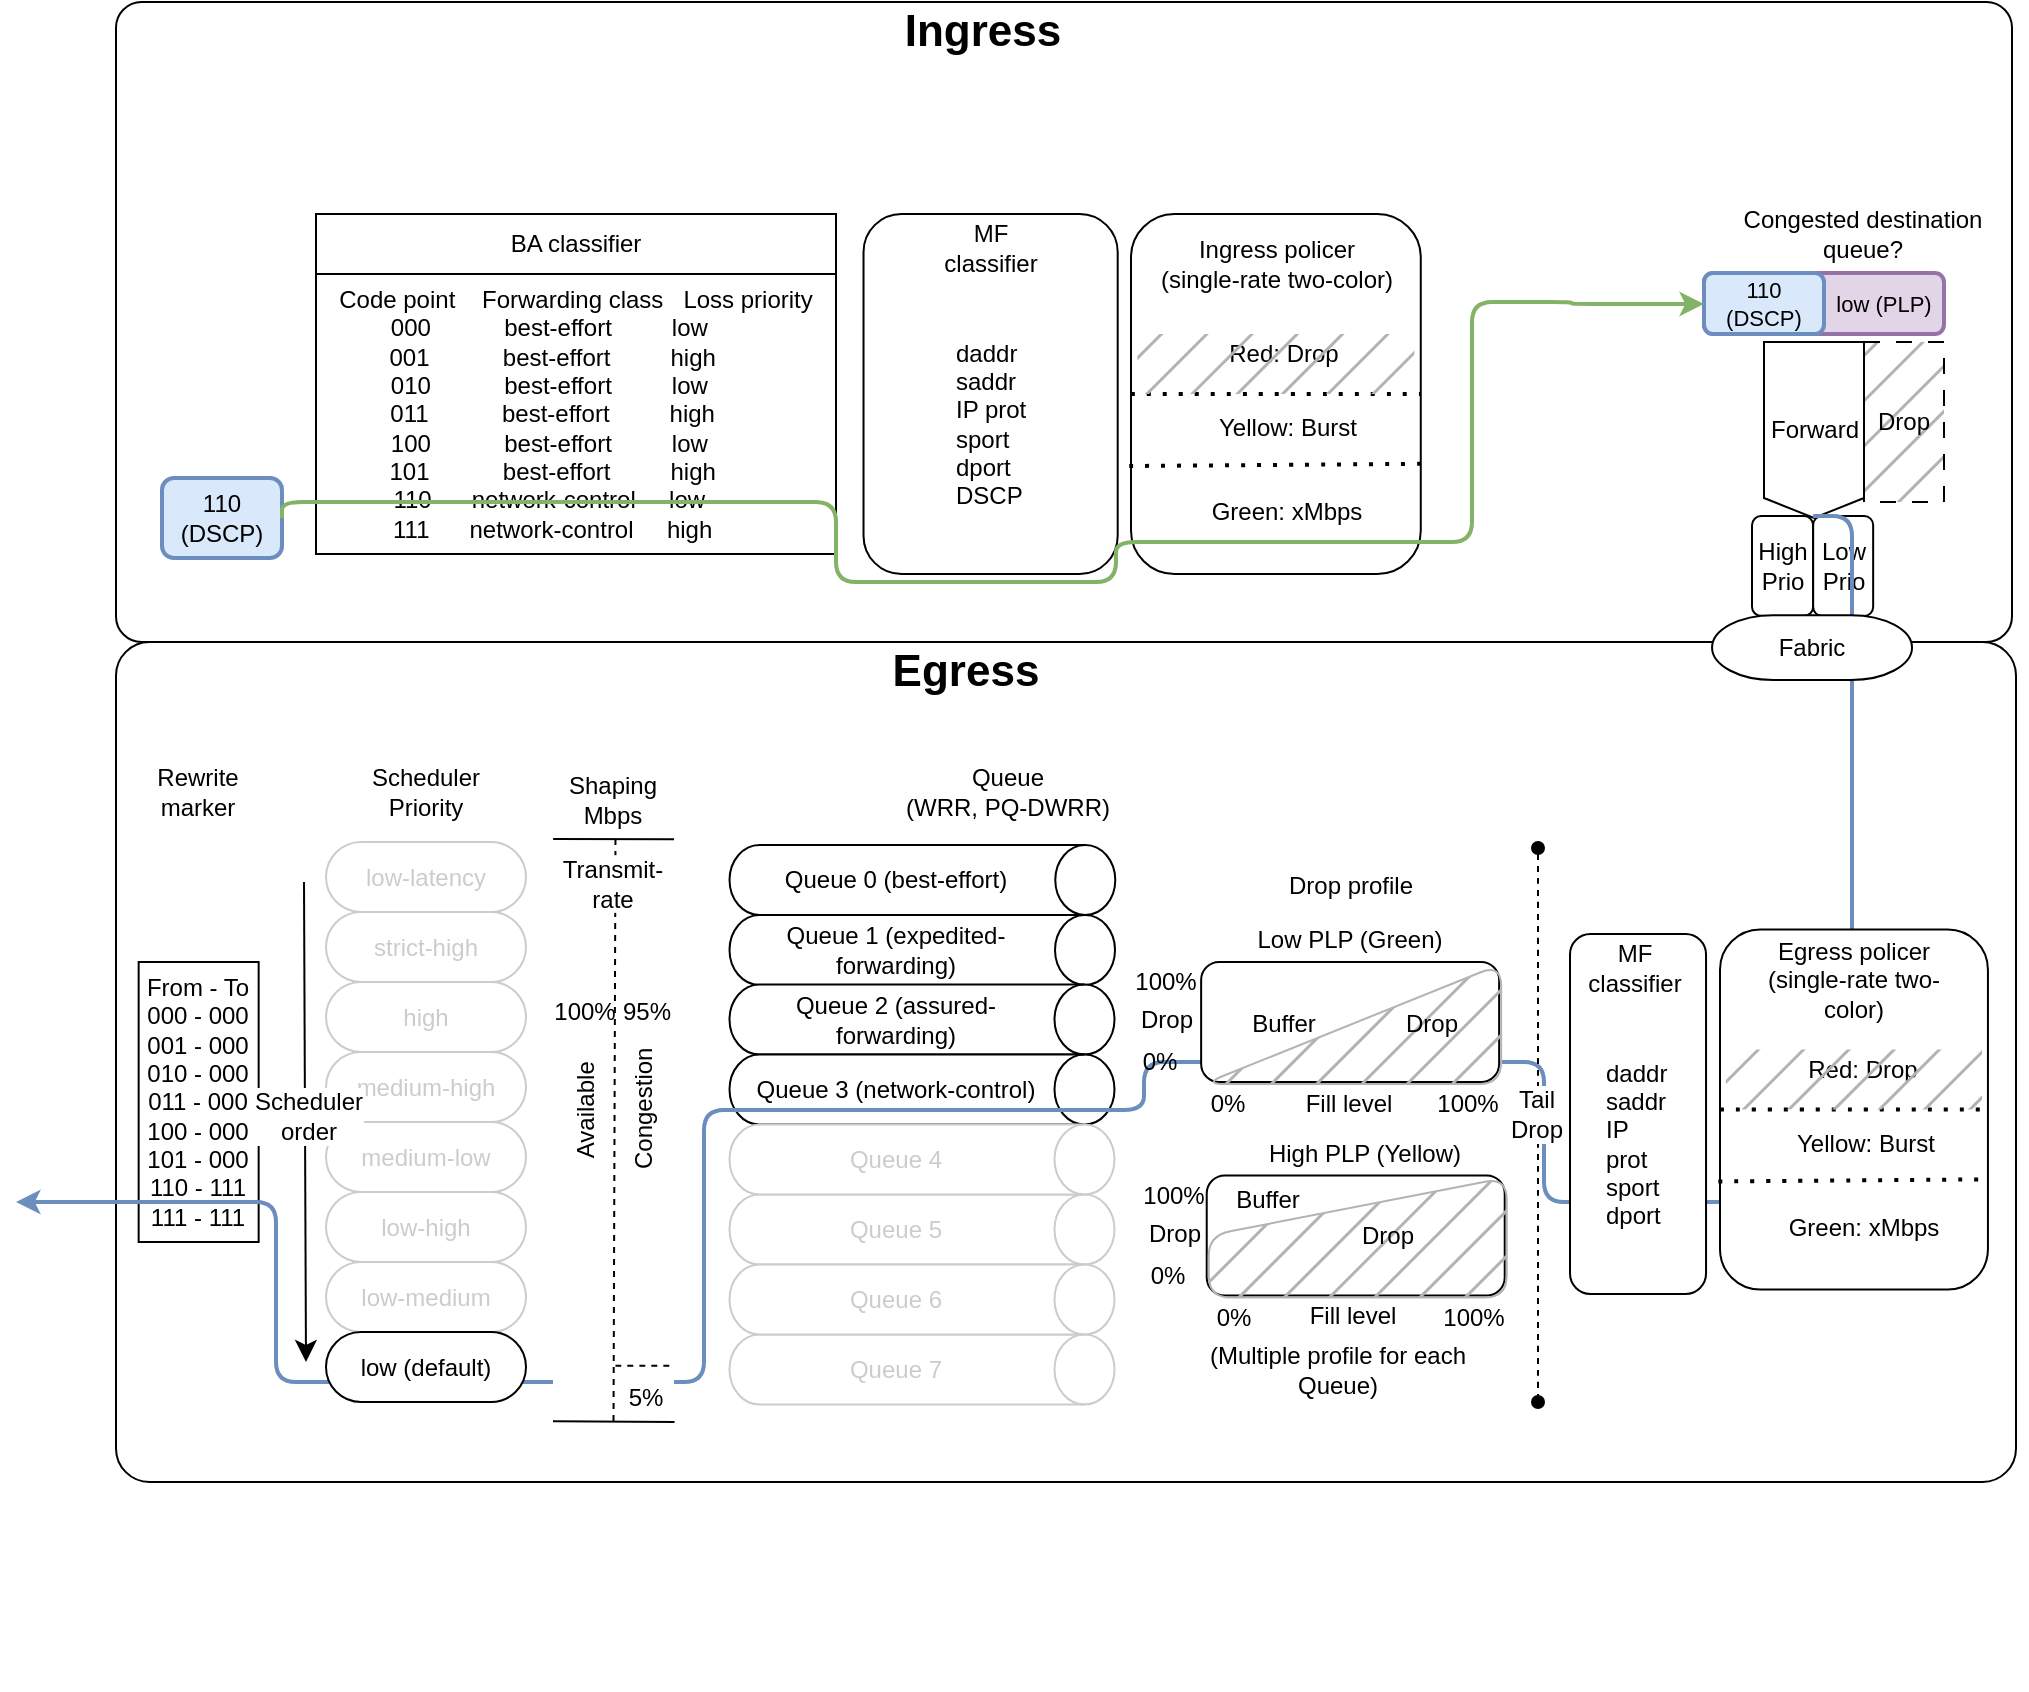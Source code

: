 <mxfile version="26.2.13">
  <diagram name="Page-1" id="kG5d2uivP7wJLAVlX3CE">
    <mxGraphModel dx="1513" dy="1079" grid="1" gridSize="10" guides="1" tooltips="1" connect="1" arrows="1" fold="1" page="1" pageScale="1" pageWidth="850" pageHeight="1100" math="0" shadow="0">
      <root>
        <mxCell id="0" />
        <mxCell id="1" parent="0" />
        <mxCell id="E14LCJ5W_eXGmbQzY-kX-23" value="" style="group;movable=1;resizable=1;rotatable=1;deletable=1;editable=1;locked=0;connectable=1;" parent="1" vertex="1" connectable="0">
          <mxGeometry x="-158" y="110" width="950.546" height="390" as="geometry" />
        </mxCell>
        <mxCell id="E14LCJ5W_eXGmbQzY-kX-21" value="" style="rounded=1;whiteSpace=wrap;html=1;arcSize=4;" parent="E14LCJ5W_eXGmbQzY-kX-23" vertex="1">
          <mxGeometry width="948.0" height="320" as="geometry" />
        </mxCell>
        <mxCell id="E14LCJ5W_eXGmbQzY-kX-22" value="&lt;b&gt;&lt;font style=&quot;font-size: 22px;&quot;&gt;Ingress&lt;/font&gt;&lt;/b&gt;" style="text;html=1;align=center;verticalAlign=middle;whiteSpace=wrap;rounded=0;" parent="E14LCJ5W_eXGmbQzY-kX-23" vertex="1">
          <mxGeometry x="358.959" width="148.535" height="30" as="geometry" />
        </mxCell>
        <mxCell id="E14LCJ5W_eXGmbQzY-kX-68" value="" style="group" parent="E14LCJ5W_eXGmbQzY-kX-23" vertex="1" connectable="0">
          <mxGeometry x="373.763" y="106" width="127.08" height="180" as="geometry" />
        </mxCell>
        <mxCell id="E14LCJ5W_eXGmbQzY-kX-67" value="" style="rounded=1;whiteSpace=wrap;html=1;" parent="E14LCJ5W_eXGmbQzY-kX-68" vertex="1">
          <mxGeometry width="127.08" height="180" as="geometry" />
        </mxCell>
        <mxCell id="E14LCJ5W_eXGmbQzY-kX-51" value="MF classifier" style="text;html=1;align=center;verticalAlign=middle;whiteSpace=wrap;rounded=0;" parent="E14LCJ5W_eXGmbQzY-kX-68" vertex="1">
          <mxGeometry x="28.882" y="6.923" width="69.316" height="20.769" as="geometry" />
        </mxCell>
        <mxCell id="E14LCJ5W_eXGmbQzY-kX-73" value="&lt;div&gt;daddr&lt;/div&gt;&lt;div&gt;saddr&lt;/div&gt;&lt;div&gt;IP prot&lt;/div&gt;&lt;div&gt;sport&lt;/div&gt;&lt;div&gt;dport&lt;/div&gt;&lt;div&gt;DSCP&lt;/div&gt;" style="text;strokeColor=none;fillColor=none;align=left;verticalAlign=middle;spacingLeft=4;spacingRight=4;overflow=hidden;points=[[0,0.5],[1,0.5]];portConstraint=eastwest;rotatable=0;whiteSpace=wrap;html=1;" parent="E14LCJ5W_eXGmbQzY-kX-68" vertex="1">
          <mxGeometry x="40.095" y="60" width="58.103" height="90" as="geometry" />
        </mxCell>
        <mxCell id="E14LCJ5W_eXGmbQzY-kX-70" value="" style="group" parent="E14LCJ5W_eXGmbQzY-kX-23" vertex="1" connectable="0">
          <mxGeometry x="507.496" y="106" width="156.665" height="180" as="geometry" />
        </mxCell>
        <mxCell id="E14LCJ5W_eXGmbQzY-kX-69" value="" style="rounded=1;whiteSpace=wrap;html=1;" parent="E14LCJ5W_eXGmbQzY-kX-70" vertex="1">
          <mxGeometry width="144.891" height="180" as="geometry" />
        </mxCell>
        <mxCell id="E14LCJ5W_eXGmbQzY-kX-50" value="&lt;div&gt;Ingress policer&lt;/div&gt;(single-rate two-color)" style="text;html=1;align=center;verticalAlign=middle;whiteSpace=wrap;rounded=0;" parent="E14LCJ5W_eXGmbQzY-kX-70" vertex="1">
          <mxGeometry x="12.074" y="14.692" width="120.743" height="20.769" as="geometry" />
        </mxCell>
        <mxCell id="aqyKmSVkoHq0Fvc-RwfH-3" value="Green: xMbps" style="text;html=1;align=center;verticalAlign=middle;whiteSpace=wrap;rounded=0;" vertex="1" parent="E14LCJ5W_eXGmbQzY-kX-70">
          <mxGeometry x="34.862" y="134" width="86.941" height="30" as="geometry" />
        </mxCell>
        <mxCell id="aqyKmSVkoHq0Fvc-RwfH-4" value="" style="endArrow=none;dashed=1;html=1;dashPattern=1 3;strokeWidth=2;rounded=0;fontSize=12;startSize=8;endSize=8;curved=1;exitX=-0.006;exitY=0.7;exitDx=0;exitDy=0;exitPerimeter=0;entryX=1;entryY=0.694;entryDx=0;entryDy=0;entryPerimeter=0;" edge="1" parent="E14LCJ5W_eXGmbQzY-kX-70" source="E14LCJ5W_eXGmbQzY-kX-69" target="E14LCJ5W_eXGmbQzY-kX-69">
          <mxGeometry width="50" height="50" relative="1" as="geometry">
            <mxPoint x="35.82" y="130" as="sourcePoint" />
            <mxPoint x="145.91" y="130" as="targetPoint" />
          </mxGeometry>
        </mxCell>
        <mxCell id="aqyKmSVkoHq0Fvc-RwfH-5" value="" style="endArrow=none;dashed=1;html=1;dashPattern=1 3;strokeWidth=2;rounded=0;fontSize=12;startSize=8;endSize=8;curved=1;exitX=0;exitY=0.5;exitDx=0;exitDy=0;entryX=1;entryY=0.5;entryDx=0;entryDy=0;" edge="1" parent="E14LCJ5W_eXGmbQzY-kX-70" source="E14LCJ5W_eXGmbQzY-kX-69" target="E14LCJ5W_eXGmbQzY-kX-69">
          <mxGeometry width="50" height="50" relative="1" as="geometry">
            <mxPoint x="5.719" y="91" as="sourcePoint" />
            <mxPoint x="151.486" y="90" as="targetPoint" />
          </mxGeometry>
        </mxCell>
        <mxCell id="aqyKmSVkoHq0Fvc-RwfH-2" value="Yellow: Burst" style="text;html=1;align=center;verticalAlign=middle;whiteSpace=wrap;rounded=0;" vertex="1" parent="E14LCJ5W_eXGmbQzY-kX-70">
          <mxGeometry x="39.561" y="92" width="77.542" height="30" as="geometry" />
        </mxCell>
        <mxCell id="E14LCJ5W_eXGmbQzY-kX-81" value="&lt;div&gt;Red: Drop&lt;/div&gt;" style="text;html=1;align=center;verticalAlign=middle;whiteSpace=wrap;rounded=0;" parent="E14LCJ5W_eXGmbQzY-kX-70" vertex="1">
          <mxGeometry x="39.563" y="60" width="74.225" height="20.0" as="geometry" />
        </mxCell>
        <mxCell id="aqyKmSVkoHq0Fvc-RwfH-39" value="" style="rounded=0;whiteSpace=wrap;html=1;fillColor=#B3B3B3;fillStyle=hatch;strokeColor=none;" vertex="1" parent="E14LCJ5W_eXGmbQzY-kX-70">
          <mxGeometry x="3.16" y="60" width="138.53" height="30" as="geometry" />
        </mxCell>
        <mxCell id="ce7bkE0VHJTKqh5RO_aL-18" value="&lt;div&gt;High&lt;/div&gt;&lt;div&gt;Prio&lt;/div&gt;" style="rounded=1;whiteSpace=wrap;html=1;" parent="E14LCJ5W_eXGmbQzY-kX-23" vertex="1">
          <mxGeometry x="818" y="257" width="30.58" height="50" as="geometry" />
        </mxCell>
        <mxCell id="ce7bkE0VHJTKqh5RO_aL-19" value="&lt;div&gt;Low&lt;/div&gt;&lt;div&gt;Prio&lt;/div&gt;" style="rounded=1;whiteSpace=wrap;html=1;" parent="E14LCJ5W_eXGmbQzY-kX-23" vertex="1">
          <mxGeometry x="848.58" y="257" width="30" height="50" as="geometry" />
        </mxCell>
        <mxCell id="aqyKmSVkoHq0Fvc-RwfH-106" value="Drop" style="rounded=0;whiteSpace=wrap;html=1;fillStyle=hatch;fillColor=#B3B3B3;dashed=1;dashPattern=8 8;" vertex="1" parent="E14LCJ5W_eXGmbQzY-kX-23">
          <mxGeometry x="874" y="170" width="40" height="80" as="geometry" />
        </mxCell>
        <mxCell id="ce7bkE0VHJTKqh5RO_aL-84" value="Forward" style="html=1;shadow=0;dashed=0;align=center;verticalAlign=middle;shape=mxgraph.arrows2.arrow;dy=0;dx=10;notch=0;flipV=0;direction=south;" parent="E14LCJ5W_eXGmbQzY-kX-23" vertex="1">
          <mxGeometry x="824" y="170" width="50" height="88" as="geometry" />
        </mxCell>
        <mxCell id="ce7bkE0VHJTKqh5RO_aL-83" value="Congested destination queue? " style="text;html=1;align=center;verticalAlign=middle;whiteSpace=wrap;rounded=0;" parent="E14LCJ5W_eXGmbQzY-kX-23" vertex="1">
          <mxGeometry x="792.0" y="100.5" width="163.097" height="30" as="geometry" />
        </mxCell>
        <mxCell id="E14LCJ5W_eXGmbQzY-kX-35" value="" style="rounded=1;whiteSpace=wrap;html=1;strokeWidth=2;fillColor=#e1d5e7;strokeColor=#9673a6;container=0;movable=1;resizable=1;rotatable=1;deletable=1;editable=1;locked=0;connectable=1;fontSize=11;" parent="E14LCJ5W_eXGmbQzY-kX-23" vertex="1">
          <mxGeometry x="794" y="135.5" width="120" height="30.5" as="geometry" />
        </mxCell>
        <mxCell id="E14LCJ5W_eXGmbQzY-kX-36" value="" style="rounded=1;whiteSpace=wrap;html=1;strokeWidth=2;fillColor=#dae8fc;strokeColor=#6c8ebf;container=0;movable=1;resizable=1;rotatable=1;deletable=1;editable=1;locked=0;connectable=1;fontSize=11;" parent="E14LCJ5W_eXGmbQzY-kX-23" vertex="1">
          <mxGeometry x="794" y="135.5" width="60" height="30.5" as="geometry" />
        </mxCell>
        <mxCell id="E14LCJ5W_eXGmbQzY-kX-37" value="&lt;div&gt;&lt;span style=&quot;font-family: Arial, sans-serif; color: rgb(0, 0, 0); background-color: transparent; font-weight: 400; font-style: normal; font-variant: normal; text-decoration: none; vertical-align: baseline; white-space: pre-wrap;&quot; id=&quot;docs-internal-guid-3cf29f75-7fff-9f79-dc8e-d7f21d045dcd&quot;&gt;low &lt;/span&gt;&lt;span style=&quot;font-family: Arial, sans-serif; color: rgb(0, 0, 0); background-color: transparent; font-weight: 400; font-style: normal; font-variant: normal; text-decoration: none; vertical-align: baseline; white-space: pre-wrap;&quot; id=&quot;docs-internal-guid-3cf29f75-7fff-9f79-dc8e-d7f21d045dcd&quot;&gt;(PLP)&lt;/span&gt;&lt;/div&gt;" style="text;html=1;align=center;verticalAlign=middle;whiteSpace=wrap;rounded=0;container=0;movable=1;resizable=1;rotatable=1;deletable=1;editable=1;locked=0;connectable=1;fontSize=11;" parent="E14LCJ5W_eXGmbQzY-kX-23" vertex="1">
          <mxGeometry x="854" y="138.13" width="60" height="25.25" as="geometry" />
        </mxCell>
        <mxCell id="E14LCJ5W_eXGmbQzY-kX-38" value="110 (DSCP)" style="text;html=1;align=center;verticalAlign=middle;whiteSpace=wrap;rounded=0;container=0;movable=1;resizable=1;rotatable=1;deletable=1;editable=1;locked=0;connectable=1;fontSize=11;" parent="E14LCJ5W_eXGmbQzY-kX-23" vertex="1">
          <mxGeometry x="794" y="136" width="60" height="30" as="geometry" />
        </mxCell>
        <mxCell id="E14LCJ5W_eXGmbQzY-kX-24" value="" style="group;movable=1;resizable=1;rotatable=1;deletable=1;editable=1;locked=0;connectable=0;recursiveResize=0;" parent="1" vertex="1" connectable="0">
          <mxGeometry x="-158" y="430" width="950" height="523.75" as="geometry" />
        </mxCell>
        <mxCell id="E14LCJ5W_eXGmbQzY-kX-25" value="" style="rounded=1;whiteSpace=wrap;html=1;arcSize=4;connectable=0;" parent="E14LCJ5W_eXGmbQzY-kX-24" vertex="1">
          <mxGeometry width="950" height="420" as="geometry" />
        </mxCell>
        <mxCell id="E14LCJ5W_eXGmbQzY-kX-26" value="&lt;font style=&quot;font-size: 22px;&quot;&gt;&lt;b&gt;Egress&lt;/b&gt;&lt;/font&gt;" style="text;html=1;align=center;verticalAlign=middle;whiteSpace=wrap;rounded=0;" parent="E14LCJ5W_eXGmbQzY-kX-24" vertex="1">
          <mxGeometry x="352.143" width="145.714" height="30" as="geometry" />
        </mxCell>
        <mxCell id="E14LCJ5W_eXGmbQzY-kX-62" value="Rewrite marker" style="text;html=1;align=center;verticalAlign=middle;whiteSpace=wrap;rounded=0;" parent="E14LCJ5W_eXGmbQzY-kX-24" vertex="1">
          <mxGeometry x="7.333" y="60" width="68.0" height="30" as="geometry" />
        </mxCell>
        <mxCell id="E14LCJ5W_eXGmbQzY-kX-63" value="&lt;div&gt;Queue&lt;/div&gt;&lt;div&gt;(WRR, PQ-DWRR)&lt;/div&gt;" style="text;html=1;align=center;verticalAlign=middle;whiteSpace=wrap;rounded=0;" parent="E14LCJ5W_eXGmbQzY-kX-24" vertex="1">
          <mxGeometry x="367.58" y="60" width="155.85" height="30" as="geometry" />
        </mxCell>
        <mxCell id="E14LCJ5W_eXGmbQzY-kX-78" value="Queue 0 (best-effort)" style="shape=cylinder3;whiteSpace=wrap;html=1;boundedLbl=1;backgroundOutline=1;size=15;rotation=90;horizontal=0;align=center;" parent="E14LCJ5W_eXGmbQzY-kX-24" vertex="1">
          <mxGeometry x="385.7" y="22.57" width="35" height="192.88" as="geometry" />
        </mxCell>
        <mxCell id="E14LCJ5W_eXGmbQzY-kX-90" value="From - To&lt;br&gt;000 - 000&lt;br&gt;001 - 000&lt;br&gt;010 - 000&lt;br&gt;011 - 000&lt;br&gt;100 - 000&lt;br&gt;101 - 000&lt;div&gt;110 - 111&lt;/div&gt;&lt;div&gt;111 - 111&lt;/div&gt;" style="text;html=1;align=center;verticalAlign=middle;whiteSpace=wrap;rounded=0;strokeColor=default;" parent="E14LCJ5W_eXGmbQzY-kX-24" vertex="1">
          <mxGeometry x="11.33" y="160" width="60" height="140" as="geometry" />
        </mxCell>
        <mxCell id="E14LCJ5W_eXGmbQzY-kX-91" value="Queue 1 (expedited-forwarding)" style="shape=cylinder3;whiteSpace=wrap;html=1;boundedLbl=1;backgroundOutline=1;size=15;rotation=90;strokeColor=default;align=center;verticalAlign=middle;fontFamily=Helvetica;fontSize=12;fontColor=default;fillColor=default;horizontal=0;" parent="E14LCJ5W_eXGmbQzY-kX-24" vertex="1">
          <mxGeometry x="385.63" y="57.63" width="35" height="192.75" as="geometry" />
        </mxCell>
        <mxCell id="E14LCJ5W_eXGmbQzY-kX-92" value="Queue 2 (assured-forwarding)" style="shape=cylinder3;whiteSpace=wrap;html=1;boundedLbl=1;backgroundOutline=1;size=15;rotation=90;strokeColor=default;align=center;verticalAlign=middle;fontFamily=Helvetica;fontSize=12;fontColor=default;fillColor=default;horizontal=0;" parent="E14LCJ5W_eXGmbQzY-kX-24" vertex="1">
          <mxGeometry x="385.5" y="92.5" width="35" height="192.5" as="geometry" />
        </mxCell>
        <mxCell id="E14LCJ5W_eXGmbQzY-kX-93" value="Queue 3 (network-control)" style="shape=cylinder3;whiteSpace=wrap;html=1;boundedLbl=1;backgroundOutline=1;size=15;rotation=90;strokeColor=default;align=center;verticalAlign=middle;fontFamily=Helvetica;fontSize=12;fontColor=default;fillColor=default;horizontal=0;" parent="E14LCJ5W_eXGmbQzY-kX-24" vertex="1">
          <mxGeometry x="385.5" y="127.5" width="35" height="192.5" as="geometry" />
        </mxCell>
        <mxCell id="E14LCJ5W_eXGmbQzY-kX-95" value="Queue 5" style="shape=cylinder3;whiteSpace=wrap;html=1;boundedLbl=1;backgroundOutline=1;size=15;rotation=90;strokeColor=#CCCCCC;align=center;verticalAlign=middle;fontFamily=Helvetica;fontSize=12;fontColor=#CCCCCC;fillColor=default;horizontal=0;" parent="E14LCJ5W_eXGmbQzY-kX-24" vertex="1">
          <mxGeometry x="385.5" y="197.5" width="35" height="192.5" as="geometry" />
        </mxCell>
        <mxCell id="E14LCJ5W_eXGmbQzY-kX-94" value="Queue 4" style="shape=cylinder3;whiteSpace=wrap;html=1;boundedLbl=1;backgroundOutline=1;size=15;rotation=90;strokeColor=#CCCCCC;align=center;verticalAlign=middle;fontFamily=Helvetica;fontSize=12;fontColor=#CCCCCC;fillColor=default;horizontal=0;" parent="E14LCJ5W_eXGmbQzY-kX-24" vertex="1">
          <mxGeometry x="385.5" y="162.5" width="35" height="192.5" as="geometry" />
        </mxCell>
        <mxCell id="E14LCJ5W_eXGmbQzY-kX-96" value="Queue 7" style="shape=cylinder3;whiteSpace=wrap;html=1;boundedLbl=1;backgroundOutline=1;size=15;rotation=90;strokeColor=#CCCCCC;align=center;verticalAlign=middle;fontFamily=Helvetica;fontSize=12;fontColor=#CCCCCC;fillColor=default;horizontal=0;" parent="E14LCJ5W_eXGmbQzY-kX-24" vertex="1">
          <mxGeometry x="385.5" y="267.5" width="35" height="192.5" as="geometry" />
        </mxCell>
        <mxCell id="E14LCJ5W_eXGmbQzY-kX-97" value="Queue 6" style="shape=cylinder3;whiteSpace=wrap;html=1;boundedLbl=1;backgroundOutline=1;size=15;rotation=90;strokeColor=#CCCCCC;align=center;verticalAlign=middle;fontFamily=Helvetica;fontSize=12;fontColor=#CCCCCC;fillColor=default;horizontal=0;" parent="E14LCJ5W_eXGmbQzY-kX-24" vertex="1">
          <mxGeometry x="385.5" y="232.5" width="35" height="192.5" as="geometry" />
        </mxCell>
        <mxCell id="ce7bkE0VHJTKqh5RO_aL-8" style="edgeStyle=orthogonalEdgeStyle;rounded=1;orthogonalLoop=1;jettySize=auto;html=1;fillColor=#dae8fc;strokeColor=#6c8ebf;strokeWidth=2;arcSize=20;flowAnimation=0;enumerate=0;orthogonal=0;ignoreEdge=0;noJump=0;bendable=1;exitX=1;exitY=0;exitDx=0;exitDy=0;" parent="E14LCJ5W_eXGmbQzY-kX-24" edge="1" source="ce7bkE0VHJTKqh5RO_aL-18">
          <mxGeometry relative="1" as="geometry">
            <mxPoint x="834" y="-69.75" as="sourcePoint" />
            <Array as="points">
              <mxPoint x="868" y="-63" />
              <mxPoint x="868" y="280" />
              <mxPoint x="714" y="280" />
              <mxPoint x="714" y="210" />
              <mxPoint x="514" y="210" />
              <mxPoint x="514" y="234" />
              <mxPoint x="294" y="234" />
              <mxPoint x="294" y="370" />
              <mxPoint x="80" y="370" />
              <mxPoint x="80" y="280" />
            </Array>
            <mxPoint x="-50" y="280" as="targetPoint" />
          </mxGeometry>
        </mxCell>
        <mxCell id="ce7bkE0VHJTKqh5RO_aL-57" value="low-latency" style="rounded=1;whiteSpace=wrap;html=1;arcSize=50;fontColor=#CCCCCC;strokeColor=#CCCCCC;" parent="E14LCJ5W_eXGmbQzY-kX-24" vertex="1">
          <mxGeometry x="105" y="100" width="100" height="35" as="geometry" />
        </mxCell>
        <mxCell id="ce7bkE0VHJTKqh5RO_aL-60" value="strict-high" style="rounded=1;whiteSpace=wrap;html=1;arcSize=50;fontColor=#CCCCCC;strokeColor=#CCCCCC;" parent="E14LCJ5W_eXGmbQzY-kX-24" vertex="1">
          <mxGeometry x="105" y="135" width="100" height="35" as="geometry" />
        </mxCell>
        <mxCell id="ce7bkE0VHJTKqh5RO_aL-61" value="high" style="rounded=1;whiteSpace=wrap;html=1;arcSize=50;fontColor=#CCCCCC;strokeColor=#CCCCCC;" parent="E14LCJ5W_eXGmbQzY-kX-24" vertex="1">
          <mxGeometry x="105" y="170" width="100" height="35" as="geometry" />
        </mxCell>
        <mxCell id="ce7bkE0VHJTKqh5RO_aL-62" value="medium-high" style="rounded=1;whiteSpace=wrap;html=1;arcSize=50;fontColor=#CCCCCC;strokeColor=#CCCCCC;" parent="E14LCJ5W_eXGmbQzY-kX-24" vertex="1">
          <mxGeometry x="105" y="205" width="100" height="35" as="geometry" />
        </mxCell>
        <mxCell id="ce7bkE0VHJTKqh5RO_aL-63" value="medium-low" style="rounded=1;whiteSpace=wrap;html=1;arcSize=50;fontColor=#CCCCCC;strokeColor=#CCCCCC;" parent="E14LCJ5W_eXGmbQzY-kX-24" vertex="1">
          <mxGeometry x="105" y="240" width="100" height="35" as="geometry" />
        </mxCell>
        <mxCell id="ce7bkE0VHJTKqh5RO_aL-64" value="low-high" style="rounded=1;whiteSpace=wrap;html=1;arcSize=50;fontColor=#CCCCCC;strokeColor=#CCCCCC;" parent="E14LCJ5W_eXGmbQzY-kX-24" vertex="1">
          <mxGeometry x="105" y="275" width="100" height="35" as="geometry" />
        </mxCell>
        <mxCell id="ce7bkE0VHJTKqh5RO_aL-65" value="low-medium" style="rounded=1;whiteSpace=wrap;html=1;arcSize=50;fontColor=#CCCCCC;strokeColor=#CCCCCC;" parent="E14LCJ5W_eXGmbQzY-kX-24" vertex="1">
          <mxGeometry x="105" y="310" width="100" height="35" as="geometry" />
        </mxCell>
        <mxCell id="ce7bkE0VHJTKqh5RO_aL-66" value="low (default)" style="rounded=1;whiteSpace=wrap;html=1;arcSize=50;" parent="E14LCJ5W_eXGmbQzY-kX-24" vertex="1">
          <mxGeometry x="105" y="345" width="100" height="35" as="geometry" />
        </mxCell>
        <mxCell id="ce7bkE0VHJTKqh5RO_aL-70" value="Scheduler Priority" style="text;html=1;align=center;verticalAlign=middle;whiteSpace=wrap;rounded=0;" parent="E14LCJ5W_eXGmbQzY-kX-24" vertex="1">
          <mxGeometry x="125" y="60" width="60" height="30" as="geometry" />
        </mxCell>
        <mxCell id="9Cvu3uH8e4-jwWgG8o9k-1" value="" style="endArrow=classic;html=1;rounded=0;fontSize=12;startSize=8;endSize=8;curved=1;horizontal=0;" parent="E14LCJ5W_eXGmbQzY-kX-24" edge="1">
          <mxGeometry width="50" height="50" relative="1" as="geometry">
            <mxPoint x="94" y="120" as="sourcePoint" />
            <mxPoint x="95" y="360" as="targetPoint" />
          </mxGeometry>
        </mxCell>
        <mxCell id="9Cvu3uH8e4-jwWgG8o9k-2" value="&lt;div&gt;Scheduler&lt;/div&gt;&lt;div&gt;order&lt;/div&gt;" style="edgeLabel;html=1;align=center;verticalAlign=middle;resizable=0;points=[];fontSize=12;" parent="9Cvu3uH8e4-jwWgG8o9k-1" vertex="1" connectable="0">
          <mxGeometry x="-0.03" y="1" relative="1" as="geometry">
            <mxPoint as="offset" />
          </mxGeometry>
        </mxCell>
        <mxCell id="aqyKmSVkoHq0Fvc-RwfH-32" value="(Multiple profile for each Queue)" style="text;html=1;align=center;verticalAlign=middle;whiteSpace=wrap;rounded=0;" vertex="1" parent="E14LCJ5W_eXGmbQzY-kX-24">
          <mxGeometry x="526.43" y="349" width="170" height="30" as="geometry" />
        </mxCell>
        <mxCell id="aqyKmSVkoHq0Fvc-RwfH-34" value="" style="endArrow=oval;dashed=1;html=1;rounded=0;fontSize=12;curved=1;startArrow=oval;startFill=1;endFill=1;" edge="1" parent="E14LCJ5W_eXGmbQzY-kX-24">
          <mxGeometry width="50" height="50" relative="1" as="geometry">
            <mxPoint x="711" y="103" as="sourcePoint" />
            <mxPoint x="711" y="380" as="targetPoint" />
          </mxGeometry>
        </mxCell>
        <mxCell id="aqyKmSVkoHq0Fvc-RwfH-36" value="&lt;div&gt;Tail&lt;/div&gt;&lt;div&gt;Drop&lt;/div&gt;" style="edgeLabel;html=1;align=center;verticalAlign=middle;resizable=0;points=[];fontSize=12;" vertex="1" connectable="0" parent="aqyKmSVkoHq0Fvc-RwfH-34">
          <mxGeometry x="-0.922" relative="1" as="geometry">
            <mxPoint x="-1" y="122" as="offset" />
          </mxGeometry>
        </mxCell>
        <mxCell id="aqyKmSVkoHq0Fvc-RwfH-40" value="" style="group" vertex="1" connectable="0" parent="E14LCJ5W_eXGmbQzY-kX-24">
          <mxGeometry x="802" y="143.75" width="144.85" height="180" as="geometry" />
        </mxCell>
        <mxCell id="aqyKmSVkoHq0Fvc-RwfH-41" value="" style="rounded=1;whiteSpace=wrap;html=1;" vertex="1" parent="aqyKmSVkoHq0Fvc-RwfH-40">
          <mxGeometry width="133.964" height="180" as="geometry" />
        </mxCell>
        <mxCell id="aqyKmSVkoHq0Fvc-RwfH-42" value="&lt;div&gt;Egress policer&lt;/div&gt;(single-rate two-color)" style="text;html=1;align=center;verticalAlign=middle;whiteSpace=wrap;rounded=0;" vertex="1" parent="aqyKmSVkoHq0Fvc-RwfH-40">
          <mxGeometry x="11.164" y="14.692" width="111.637" height="20.769" as="geometry" />
        </mxCell>
        <mxCell id="aqyKmSVkoHq0Fvc-RwfH-43" value="Green: xMbps" style="text;html=1;align=center;verticalAlign=middle;whiteSpace=wrap;rounded=0;" vertex="1" parent="aqyKmSVkoHq0Fvc-RwfH-40">
          <mxGeometry x="32.233" y="134" width="80.384" height="30" as="geometry" />
        </mxCell>
        <mxCell id="aqyKmSVkoHq0Fvc-RwfH-44" value="" style="endArrow=none;dashed=1;html=1;dashPattern=1 3;strokeWidth=2;rounded=0;fontSize=12;startSize=8;endSize=8;curved=1;exitX=-0.006;exitY=0.7;exitDx=0;exitDy=0;exitPerimeter=0;entryX=1;entryY=0.694;entryDx=0;entryDy=0;entryPerimeter=0;" edge="1" parent="aqyKmSVkoHq0Fvc-RwfH-40" source="aqyKmSVkoHq0Fvc-RwfH-41" target="aqyKmSVkoHq0Fvc-RwfH-41">
          <mxGeometry width="50" height="50" relative="1" as="geometry">
            <mxPoint x="33.119" y="130" as="sourcePoint" />
            <mxPoint x="134.907" y="130" as="targetPoint" />
          </mxGeometry>
        </mxCell>
        <mxCell id="aqyKmSVkoHq0Fvc-RwfH-45" value="" style="endArrow=none;dashed=1;html=1;dashPattern=1 3;strokeWidth=2;rounded=0;fontSize=12;startSize=8;endSize=8;curved=1;exitX=0;exitY=0.5;exitDx=0;exitDy=0;entryX=1;entryY=0.5;entryDx=0;entryDy=0;" edge="1" parent="aqyKmSVkoHq0Fvc-RwfH-40" source="aqyKmSVkoHq0Fvc-RwfH-41" target="aqyKmSVkoHq0Fvc-RwfH-41">
          <mxGeometry width="50" height="50" relative="1" as="geometry">
            <mxPoint x="5.287" y="91" as="sourcePoint" />
            <mxPoint x="140.062" y="90" as="targetPoint" />
          </mxGeometry>
        </mxCell>
        <mxCell id="aqyKmSVkoHq0Fvc-RwfH-46" value="Yellow: Burst" style="text;html=1;align=center;verticalAlign=middle;whiteSpace=wrap;rounded=0;" vertex="1" parent="aqyKmSVkoHq0Fvc-RwfH-40">
          <mxGeometry x="36.578" y="92" width="71.695" height="30" as="geometry" />
        </mxCell>
        <mxCell id="aqyKmSVkoHq0Fvc-RwfH-47" value="&lt;div&gt;Red: Drop&lt;/div&gt;" style="text;html=1;align=center;verticalAlign=middle;whiteSpace=wrap;rounded=0;" vertex="1" parent="aqyKmSVkoHq0Fvc-RwfH-40">
          <mxGeometry x="36.58" y="60" width="68.628" height="20.0" as="geometry" />
        </mxCell>
        <mxCell id="aqyKmSVkoHq0Fvc-RwfH-48" value="" style="rounded=0;whiteSpace=wrap;html=1;fillColor=#B3B3B3;fillStyle=hatch;strokeColor=none;" vertex="1" parent="aqyKmSVkoHq0Fvc-RwfH-40">
          <mxGeometry x="2.922" y="60" width="128.083" height="30" as="geometry" />
        </mxCell>
        <mxCell id="aqyKmSVkoHq0Fvc-RwfH-49" value="" style="group" vertex="1" connectable="0" parent="E14LCJ5W_eXGmbQzY-kX-24">
          <mxGeometry x="726" y="146" width="68.02" height="180" as="geometry" />
        </mxCell>
        <mxCell id="aqyKmSVkoHq0Fvc-RwfH-50" value="" style="rounded=1;whiteSpace=wrap;html=1;" vertex="1" parent="aqyKmSVkoHq0Fvc-RwfH-49">
          <mxGeometry x="1" width="68.02" height="180" as="geometry" />
        </mxCell>
        <mxCell id="aqyKmSVkoHq0Fvc-RwfH-51" value="MF classifier" style="text;html=1;align=center;verticalAlign=middle;whiteSpace=wrap;rounded=0;" vertex="1" parent="aqyKmSVkoHq0Fvc-RwfH-49">
          <mxGeometry x="15.459" y="6.923" width="37.102" height="20.769" as="geometry" />
        </mxCell>
        <mxCell id="aqyKmSVkoHq0Fvc-RwfH-52" value="&lt;div&gt;daddr&lt;/div&gt;&lt;div&gt;saddr&lt;/div&gt;&lt;div&gt;IP prot&lt;/div&gt;&lt;div&gt;sport&lt;/div&gt;&lt;div&gt;dport&lt;/div&gt;&lt;div&gt;DSCP&lt;/div&gt;" style="text;strokeColor=none;fillColor=none;align=left;verticalAlign=middle;spacingLeft=4;spacingRight=4;overflow=hidden;points=[[0,0.5],[1,0.5]];portConstraint=eastwest;rotatable=0;whiteSpace=wrap;html=1;" vertex="1" parent="aqyKmSVkoHq0Fvc-RwfH-49">
          <mxGeometry x="12.73" y="60" width="42.56" height="90" as="geometry" />
        </mxCell>
        <mxCell id="aqyKmSVkoHq0Fvc-RwfH-97" value="" style="group" vertex="1" connectable="0" parent="E14LCJ5W_eXGmbQzY-kX-24">
          <mxGeometry x="506" y="135" width="186.57" height="106" as="geometry" />
        </mxCell>
        <mxCell id="ce7bkE0VHJTKqh5RO_aL-75" value="&lt;div&gt;Low PLP (Green)&lt;/div&gt;" style="text;html=1;align=center;verticalAlign=middle;whiteSpace=wrap;rounded=0;" parent="aqyKmSVkoHq0Fvc-RwfH-97" vertex="1">
          <mxGeometry x="55.44" y="4" width="112.26" height="20" as="geometry" />
        </mxCell>
        <mxCell id="aqyKmSVkoHq0Fvc-RwfH-10" value="" style="group" vertex="1" connectable="0" parent="aqyKmSVkoHq0Fvc-RwfH-97">
          <mxGeometry x="36.57" y="25" width="150" height="61" as="geometry" />
        </mxCell>
        <mxCell id="aqyKmSVkoHq0Fvc-RwfH-6" value="" style="rounded=1;whiteSpace=wrap;html=1;flipH=0;flipV=1;" vertex="1" parent="aqyKmSVkoHq0Fvc-RwfH-10">
          <mxGeometry width="149" height="60" as="geometry" />
        </mxCell>
        <mxCell id="aqyKmSVkoHq0Fvc-RwfH-9" value="" style="html=1;strokeWidth=1;shape=manualInput;whiteSpace=wrap;rounded=1;size=60;arcSize=22;direction=east;fillStyle=hatch;fillColor=#B3B3B3;strokeColor=#B3B3B3;flipV=0;flipH=0;" vertex="1" parent="aqyKmSVkoHq0Fvc-RwfH-10">
          <mxGeometry x="1" y="1" width="149" height="60" as="geometry" />
        </mxCell>
        <mxCell id="aqyKmSVkoHq0Fvc-RwfH-11" value="Drop" style="text;html=1;align=center;verticalAlign=middle;whiteSpace=wrap;rounded=0;" vertex="1" parent="aqyKmSVkoHq0Fvc-RwfH-10">
          <mxGeometry x="90" y="19" width="50" height="24" as="geometry" />
        </mxCell>
        <mxCell id="aqyKmSVkoHq0Fvc-RwfH-12" value="Buffer" style="text;html=1;align=center;verticalAlign=middle;whiteSpace=wrap;rounded=0;" vertex="1" parent="aqyKmSVkoHq0Fvc-RwfH-10">
          <mxGeometry x="11.5" y="16" width="60" height="30" as="geometry" />
        </mxCell>
        <mxCell id="ce7bkE0VHJTKqh5RO_aL-81" value="&lt;div&gt;Fill level&lt;/div&gt;" style="text;html=1;align=center;verticalAlign=middle;whiteSpace=wrap;rounded=0;" parent="aqyKmSVkoHq0Fvc-RwfH-97" vertex="1">
          <mxGeometry x="86.57" y="86" width="46.5" height="19" as="geometry" />
        </mxCell>
        <mxCell id="aqyKmSVkoHq0Fvc-RwfH-13" value="0%" style="text;html=1;align=center;verticalAlign=middle;whiteSpace=wrap;rounded=0;" vertex="1" parent="aqyKmSVkoHq0Fvc-RwfH-97">
          <mxGeometry x="33.65" y="86" width="32.14" height="20" as="geometry" />
        </mxCell>
        <mxCell id="aqyKmSVkoHq0Fvc-RwfH-14" value="100%" style="text;html=1;align=center;verticalAlign=middle;whiteSpace=wrap;rounded=0;" vertex="1" parent="aqyKmSVkoHq0Fvc-RwfH-97">
          <mxGeometry x="154.43" y="86" width="32.14" height="20" as="geometry" />
        </mxCell>
        <mxCell id="ce7bkE0VHJTKqh5RO_aL-82" value="&lt;div&gt;Drop&lt;/div&gt;" style="text;html=1;align=center;verticalAlign=middle;whiteSpace=wrap;rounded=0;" parent="aqyKmSVkoHq0Fvc-RwfH-97" vertex="1">
          <mxGeometry x="1.57" y="44.75" width="35" height="17.5" as="geometry" />
        </mxCell>
        <mxCell id="aqyKmSVkoHq0Fvc-RwfH-15" value="0%" style="text;html=1;align=center;verticalAlign=middle;whiteSpace=wrap;rounded=0;" vertex="1" parent="aqyKmSVkoHq0Fvc-RwfH-97">
          <mxGeometry y="64.75" width="32.14" height="20" as="geometry" />
        </mxCell>
        <mxCell id="aqyKmSVkoHq0Fvc-RwfH-16" value="100%" style="text;html=1;align=center;verticalAlign=middle;whiteSpace=wrap;rounded=0;" vertex="1" parent="aqyKmSVkoHq0Fvc-RwfH-97">
          <mxGeometry x="3" y="24.75" width="32.14" height="20" as="geometry" />
        </mxCell>
        <mxCell id="aqyKmSVkoHq0Fvc-RwfH-101" value="" style="group" vertex="1" connectable="0" parent="E14LCJ5W_eXGmbQzY-kX-24">
          <mxGeometry x="510" y="241" width="200.86" height="106.75" as="geometry" />
        </mxCell>
        <mxCell id="aqyKmSVkoHq0Fvc-RwfH-25" value="" style="group" vertex="1" connectable="0" parent="aqyKmSVkoHq0Fvc-RwfH-101">
          <mxGeometry x="41.36" y="25.75" width="159.5" height="61" as="geometry" />
        </mxCell>
        <mxCell id="aqyKmSVkoHq0Fvc-RwfH-26" value="" style="rounded=1;whiteSpace=wrap;html=1;" vertex="1" parent="aqyKmSVkoHq0Fvc-RwfH-25">
          <mxGeometry x="-6" width="149" height="60" as="geometry" />
        </mxCell>
        <mxCell id="aqyKmSVkoHq0Fvc-RwfH-27" value="" style="html=1;strokeWidth=1;shape=manualInput;whiteSpace=wrap;rounded=1;size=29;arcSize=22;direction=west;fillStyle=hatch;fillColor=#B3B3B3;strokeColor=#B3B3B3;flipH=1;flipV=1;" vertex="1" parent="aqyKmSVkoHq0Fvc-RwfH-25">
          <mxGeometry x="-5" y="1" width="149" height="60" as="geometry" />
        </mxCell>
        <mxCell id="aqyKmSVkoHq0Fvc-RwfH-28" value="Drop" style="text;html=1;align=center;verticalAlign=middle;whiteSpace=wrap;rounded=0;" vertex="1" parent="aqyKmSVkoHq0Fvc-RwfH-25">
          <mxGeometry x="55" y="22.5" width="60" height="15" as="geometry" />
        </mxCell>
        <mxCell id="aqyKmSVkoHq0Fvc-RwfH-29" value="Buffer" style="text;html=1;align=center;verticalAlign=middle;whiteSpace=wrap;rounded=0;" vertex="1" parent="aqyKmSVkoHq0Fvc-RwfH-25">
          <mxGeometry x="-5" y="1.5" width="60" height="21" as="geometry" />
        </mxCell>
        <mxCell id="aqyKmSVkoHq0Fvc-RwfH-33" value="&lt;div&gt;High PLP (Yellow)&lt;/div&gt;" style="text;html=1;align=center;verticalAlign=middle;whiteSpace=wrap;rounded=0;" vertex="1" parent="aqyKmSVkoHq0Fvc-RwfH-101">
          <mxGeometry x="54.39" y="5" width="121.45" height="20" as="geometry" />
        </mxCell>
        <mxCell id="aqyKmSVkoHq0Fvc-RwfH-93" value="&lt;div&gt;Fill level&lt;/div&gt;" style="text;html=1;align=center;verticalAlign=middle;whiteSpace=wrap;rounded=0;" vertex="1" parent="aqyKmSVkoHq0Fvc-RwfH-101">
          <mxGeometry x="85.42" y="86.75" width="46.5" height="19" as="geometry" />
        </mxCell>
        <mxCell id="aqyKmSVkoHq0Fvc-RwfH-94" value="0%" style="text;html=1;align=center;verticalAlign=middle;whiteSpace=wrap;rounded=0;" vertex="1" parent="aqyKmSVkoHq0Fvc-RwfH-101">
          <mxGeometry x="32.5" y="86.75" width="32.14" height="20" as="geometry" />
        </mxCell>
        <mxCell id="aqyKmSVkoHq0Fvc-RwfH-95" value="100%" style="text;html=1;align=center;verticalAlign=middle;whiteSpace=wrap;rounded=0;" vertex="1" parent="aqyKmSVkoHq0Fvc-RwfH-101">
          <mxGeometry x="153.28" y="86.75" width="32.14" height="20" as="geometry" />
        </mxCell>
        <mxCell id="aqyKmSVkoHq0Fvc-RwfH-98" value="&lt;div&gt;Drop&lt;/div&gt;" style="text;html=1;align=center;verticalAlign=middle;whiteSpace=wrap;rounded=0;" vertex="1" parent="aqyKmSVkoHq0Fvc-RwfH-101">
          <mxGeometry x="1.57" y="45.75" width="35" height="17.5" as="geometry" />
        </mxCell>
        <mxCell id="aqyKmSVkoHq0Fvc-RwfH-99" value="0%" style="text;html=1;align=center;verticalAlign=middle;whiteSpace=wrap;rounded=0;" vertex="1" parent="aqyKmSVkoHq0Fvc-RwfH-101">
          <mxGeometry y="65.75" width="32.14" height="20" as="geometry" />
        </mxCell>
        <mxCell id="aqyKmSVkoHq0Fvc-RwfH-100" value="100%" style="text;html=1;align=center;verticalAlign=middle;whiteSpace=wrap;rounded=0;" vertex="1" parent="aqyKmSVkoHq0Fvc-RwfH-101">
          <mxGeometry x="3" y="25.75" width="32.14" height="20" as="geometry" />
        </mxCell>
        <mxCell id="aqyKmSVkoHq0Fvc-RwfH-102" value="" style="group" vertex="1" connectable="0" parent="E14LCJ5W_eXGmbQzY-kX-24">
          <mxGeometry x="218.5" y="60" width="61.5" height="330" as="geometry" />
        </mxCell>
        <mxCell id="aqyKmSVkoHq0Fvc-RwfH-81" value="" style="rounded=1;whiteSpace=wrap;html=1;strokeColor=none;container=0;" vertex="1" parent="aqyKmSVkoHq0Fvc-RwfH-102">
          <mxGeometry y="0.009" width="60.524" height="329.472" as="geometry" />
        </mxCell>
        <mxCell id="aqyKmSVkoHq0Fvc-RwfH-60" value="&lt;div&gt;Shaping&lt;/div&gt;&lt;div&gt;Mbps&lt;/div&gt;" style="text;html=1;align=center;verticalAlign=middle;whiteSpace=wrap;rounded=0;container=0;" vertex="1" parent="aqyKmSVkoHq0Fvc-RwfH-102">
          <mxGeometry x="0.976" width="58.571" height="37.148" as="geometry" />
        </mxCell>
        <mxCell id="aqyKmSVkoHq0Fvc-RwfH-66" value="" style="endArrow=none;html=1;rounded=0;fontSize=12;startSize=8;endSize=8;curved=1;exitX=0.001;exitY=0.117;exitDx=0;exitDy=0;exitPerimeter=0;" edge="1" parent="aqyKmSVkoHq0Fvc-RwfH-102" source="aqyKmSVkoHq0Fvc-RwfH-81">
          <mxGeometry width="50" height="50" relative="1" as="geometry">
            <mxPoint x="70.286" y="39.433" as="sourcePoint" />
            <mxPoint x="60.524" y="38.634" as="targetPoint" />
          </mxGeometry>
        </mxCell>
        <mxCell id="aqyKmSVkoHq0Fvc-RwfH-54" value="" style="endArrow=none;html=1;rounded=0;fontSize=12;startSize=8;endSize=8;curved=1;entryX=1.004;entryY=0.913;entryDx=0;entryDy=0;entryPerimeter=0;exitX=0;exitY=0.912;exitDx=0;exitDy=0;exitPerimeter=0;" edge="1" parent="aqyKmSVkoHq0Fvc-RwfH-102">
          <mxGeometry width="50" height="50" relative="1" as="geometry">
            <mxPoint y="329.671" as="sourcePoint" />
            <mxPoint x="60.766" y="330" as="targetPoint" />
          </mxGeometry>
        </mxCell>
        <mxCell id="aqyKmSVkoHq0Fvc-RwfH-67" value="5%" style="text;html=1;align=center;verticalAlign=middle;whiteSpace=wrap;rounded=0;container=0;" vertex="1" parent="aqyKmSVkoHq0Fvc-RwfH-102">
          <mxGeometry x="36.119" y="306.398" width="19.524" height="22.886" as="geometry" />
        </mxCell>
        <mxCell id="aqyKmSVkoHq0Fvc-RwfH-71" value="" style="endArrow=none;html=1;rounded=0;fontSize=12;startSize=8;endSize=8;curved=1;exitX=0.25;exitY=0;exitDx=0;exitDy=0;dashed=1;" edge="1" parent="aqyKmSVkoHq0Fvc-RwfH-102">
          <mxGeometry width="50" height="50" relative="1" as="geometry">
            <mxPoint x="31.238" y="301.86" as="sourcePoint" />
            <mxPoint x="60.524" y="301.858" as="targetPoint" />
          </mxGeometry>
        </mxCell>
        <mxCell id="aqyKmSVkoHq0Fvc-RwfH-73" value="Congestion" style="text;html=1;align=center;verticalAlign=middle;whiteSpace=wrap;rounded=0;direction=east;flipH=0;flipV=0;horizontal=0;container=0;" vertex="1" parent="aqyKmSVkoHq0Fvc-RwfH-102">
          <mxGeometry x="41" y="139.581" width="9.762" height="67.367" as="geometry" />
        </mxCell>
        <mxCell id="aqyKmSVkoHq0Fvc-RwfH-72" value="Available" style="text;html=1;align=center;verticalAlign=middle;whiteSpace=wrap;rounded=0;direction=east;flipH=0;flipV=0;horizontal=0;fontFamily=Helvetica;fontSize=12;fontColor=default;container=0;" vertex="1" parent="aqyKmSVkoHq0Fvc-RwfH-102">
          <mxGeometry x="11.714" y="139.581" width="9.762" height="67.367" as="geometry" />
        </mxCell>
        <mxCell id="aqyKmSVkoHq0Fvc-RwfH-74" value="95%" style="text;html=1;align=center;verticalAlign=middle;whiteSpace=wrap;rounded=0;container=0;" vertex="1" parent="aqyKmSVkoHq0Fvc-RwfH-102">
          <mxGeometry x="32.214" y="113.612" width="29.286" height="22.886" as="geometry" />
        </mxCell>
        <mxCell id="aqyKmSVkoHq0Fvc-RwfH-68" value="100%" style="text;html=1;align=center;verticalAlign=middle;whiteSpace=wrap;rounded=0;container=0;" vertex="1" parent="aqyKmSVkoHq0Fvc-RwfH-102">
          <mxGeometry x="1.952" y="113.618" width="29.286" height="22.882" as="geometry" />
        </mxCell>
        <mxCell id="aqyKmSVkoHq0Fvc-RwfH-84" value="" style="endArrow=none;dashed=1;html=1;rounded=0;fontSize=12;startSize=8;endSize=8;curved=1;exitX=0.5;exitY=1;exitDx=0;exitDy=0;" edge="1" parent="aqyKmSVkoHq0Fvc-RwfH-102" source="aqyKmSVkoHq0Fvc-RwfH-81">
          <mxGeometry width="50" height="50" relative="1" as="geometry">
            <mxPoint x="31.238" y="299.942" as="sourcePoint" />
            <mxPoint x="31.238" y="38.634" as="targetPoint" />
          </mxGeometry>
        </mxCell>
        <mxCell id="aqyKmSVkoHq0Fvc-RwfH-69" value="Transmit-rate" style="text;html=1;align=center;verticalAlign=middle;whiteSpace=wrap;rounded=0;glass=0;fillColor=default;container=0;" vertex="1" parent="aqyKmSVkoHq0Fvc-RwfH-102">
          <mxGeometry x="5.857" y="46.587" width="48.81" height="28.846" as="geometry" />
        </mxCell>
        <mxCell id="aqyKmSVkoHq0Fvc-RwfH-103" value="Drop profile" style="text;html=1;align=center;verticalAlign=middle;whiteSpace=wrap;rounded=0;" vertex="1" parent="E14LCJ5W_eXGmbQzY-kX-24">
          <mxGeometry x="578.93" y="106.5" width="77" height="30" as="geometry" />
        </mxCell>
        <mxCell id="aqyKmSVkoHq0Fvc-RwfH-113" value="Fabric" style="strokeWidth=1;html=1;shape=mxgraph.flowchart.terminator;whiteSpace=wrap;" vertex="1" parent="E14LCJ5W_eXGmbQzY-kX-24">
          <mxGeometry x="798.02" y="-13.43" width="100" height="32.43" as="geometry" />
        </mxCell>
        <mxCell id="E14LCJ5W_eXGmbQzY-kX-32" value="" style="group;rounded=0;" parent="1" vertex="1" connectable="0">
          <mxGeometry x="-135" y="348" width="60" height="40" as="geometry" />
        </mxCell>
        <mxCell id="E14LCJ5W_eXGmbQzY-kX-18" value="" style="rounded=1;whiteSpace=wrap;html=1;strokeWidth=2;fillColor=#dae8fc;strokeColor=#6c8ebf;" parent="E14LCJ5W_eXGmbQzY-kX-32" vertex="1">
          <mxGeometry width="60" height="40" as="geometry" />
        </mxCell>
        <mxCell id="E14LCJ5W_eXGmbQzY-kX-20" value="110 (DSCP)" style="text;html=1;align=center;verticalAlign=middle;whiteSpace=wrap;rounded=0;" parent="E14LCJ5W_eXGmbQzY-kX-32" vertex="1">
          <mxGeometry y="5" width="60" height="30" as="geometry" />
        </mxCell>
        <mxCell id="E14LCJ5W_eXGmbQzY-kX-48" value="" style="group" parent="1" vertex="1" connectable="0">
          <mxGeometry x="-58" y="216" width="260" height="170" as="geometry" />
        </mxCell>
        <mxCell id="E14LCJ5W_eXGmbQzY-kX-40" value="BA classifier" style="text;html=1;align=center;verticalAlign=middle;whiteSpace=wrap;rounded=0;strokeColor=default;" parent="E14LCJ5W_eXGmbQzY-kX-48" vertex="1">
          <mxGeometry width="260" height="30" as="geometry" />
        </mxCell>
        <mxCell id="E14LCJ5W_eXGmbQzY-kX-41" value="Code point&amp;nbsp;&amp;nbsp;&amp;nbsp; Forwarding class&amp;nbsp;&amp;nbsp; Loss priority&lt;br&gt;&amp;nbsp;000&amp;nbsp;&amp;nbsp;&amp;nbsp;&amp;nbsp;&amp;nbsp;&amp;nbsp;&amp;nbsp;&amp;nbsp;&amp;nbsp;&amp;nbsp; best-effort&amp;nbsp;&amp;nbsp;&amp;nbsp;&amp;nbsp;&amp;nbsp;&amp;nbsp;&amp;nbsp;&amp;nbsp; low&amp;nbsp;&amp;nbsp;&amp;nbsp;&amp;nbsp;&amp;nbsp;&amp;nbsp;&amp;nbsp; &amp;nbsp;&lt;br&gt;&amp;nbsp;001&amp;nbsp;&amp;nbsp;&amp;nbsp;&amp;nbsp;&amp;nbsp;&amp;nbsp;&amp;nbsp;&amp;nbsp;&amp;nbsp;&amp;nbsp; best-effort&amp;nbsp;&amp;nbsp;&amp;nbsp;&amp;nbsp;&amp;nbsp;&amp;nbsp;&amp;nbsp;&amp;nbsp; high&amp;nbsp;&amp;nbsp;&amp;nbsp;&amp;nbsp;&amp;nbsp;&amp;nbsp; &amp;nbsp;&lt;br&gt;&amp;nbsp;010&amp;nbsp;&amp;nbsp;&amp;nbsp;&amp;nbsp;&amp;nbsp;&amp;nbsp;&amp;nbsp;&amp;nbsp;&amp;nbsp;&amp;nbsp; best-effort&amp;nbsp;&amp;nbsp;&amp;nbsp;&amp;nbsp;&amp;nbsp;&amp;nbsp;&amp;nbsp;&amp;nbsp; low&amp;nbsp;&amp;nbsp;&amp;nbsp;&amp;nbsp;&amp;nbsp;&amp;nbsp;&amp;nbsp; &amp;nbsp;&lt;br&gt;&amp;nbsp;011&amp;nbsp;&amp;nbsp;&amp;nbsp;&amp;nbsp;&amp;nbsp;&amp;nbsp;&amp;nbsp;&amp;nbsp;&amp;nbsp;&amp;nbsp; best-effort&amp;nbsp;&amp;nbsp;&amp;nbsp;&amp;nbsp;&amp;nbsp;&amp;nbsp;&amp;nbsp;&amp;nbsp; high&amp;nbsp;&amp;nbsp;&amp;nbsp;&amp;nbsp;&amp;nbsp;&amp;nbsp; &amp;nbsp;&lt;br&gt;&amp;nbsp;100&amp;nbsp;&amp;nbsp;&amp;nbsp;&amp;nbsp;&amp;nbsp;&amp;nbsp;&amp;nbsp;&amp;nbsp;&amp;nbsp;&amp;nbsp; best-effort&amp;nbsp;&amp;nbsp;&amp;nbsp;&amp;nbsp;&amp;nbsp;&amp;nbsp;&amp;nbsp;&amp;nbsp; low&amp;nbsp;&amp;nbsp;&amp;nbsp;&amp;nbsp;&amp;nbsp;&amp;nbsp;&amp;nbsp; &amp;nbsp;&lt;br&gt;&amp;nbsp;101&amp;nbsp;&amp;nbsp;&amp;nbsp;&amp;nbsp;&amp;nbsp;&amp;nbsp;&amp;nbsp;&amp;nbsp;&amp;nbsp;&amp;nbsp; best-effort&amp;nbsp;&amp;nbsp;&amp;nbsp;&amp;nbsp;&amp;nbsp;&amp;nbsp;&amp;nbsp;&amp;nbsp; high&amp;nbsp;&amp;nbsp;&amp;nbsp;&amp;nbsp;&amp;nbsp;&amp;nbsp; &amp;nbsp;&lt;br&gt;&lt;div&gt;&amp;nbsp;110&amp;nbsp; &amp;nbsp; &amp;nbsp; network-control&amp;nbsp;&amp;nbsp;&amp;nbsp;&amp;nbsp; low&amp;nbsp;&amp;nbsp;&amp;nbsp; &amp;nbsp; &amp;nbsp;&amp;nbsp;&amp;nbsp; &lt;br&gt;&lt;/div&gt;&lt;div&gt;111&amp;nbsp; &amp;nbsp; &amp;nbsp; network-control&amp;nbsp;&amp;nbsp;&amp;nbsp;&amp;nbsp; high&amp;nbsp;&amp;nbsp;&amp;nbsp;&amp;nbsp;&amp;nbsp;&amp;nbsp;&amp;nbsp; &lt;br&gt;&lt;/div&gt;" style="text;html=1;align=center;verticalAlign=middle;whiteSpace=wrap;rounded=0;strokeColor=default;" parent="E14LCJ5W_eXGmbQzY-kX-48" vertex="1">
          <mxGeometry y="30" width="260" height="140" as="geometry" />
        </mxCell>
        <mxCell id="aqyKmSVkoHq0Fvc-RwfH-38" style="edgeStyle=orthogonalEdgeStyle;rounded=1;orthogonalLoop=1;jettySize=auto;html=1;exitX=1;exitY=0.5;exitDx=0;exitDy=0;fillColor=#d5e8d4;strokeColor=#82b366;strokeWidth=2;arcSize=20;flowAnimation=0;enumerate=0;orthogonal=0;ignoreEdge=0;noJump=0;bendable=1;curved=0;entryX=0;entryY=0.5;entryDx=0;entryDy=0;" edge="1" parent="1" source="E14LCJ5W_eXGmbQzY-kX-18" target="E14LCJ5W_eXGmbQzY-kX-38">
          <mxGeometry relative="1" as="geometry">
            <mxPoint x="-65" y="378" as="sourcePoint" />
            <Array as="points">
              <mxPoint x="-75" y="360" />
              <mxPoint x="202" y="360" />
              <mxPoint x="202" y="400" />
              <mxPoint x="342" y="400" />
              <mxPoint x="342" y="380" />
              <mxPoint x="520" y="380" />
              <mxPoint x="520" y="260" />
              <mxPoint x="570" y="260" />
            </Array>
            <mxPoint x="600" y="261" as="targetPoint" />
          </mxGeometry>
        </mxCell>
      </root>
    </mxGraphModel>
  </diagram>
</mxfile>
